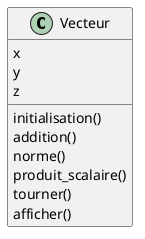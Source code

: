 @startuml
class Vecteur {
    initialisation()
    addition()
    norme()
    produit_scalaire()
    tourner()
    afficher()
        x
    y
    z
}
@enduml